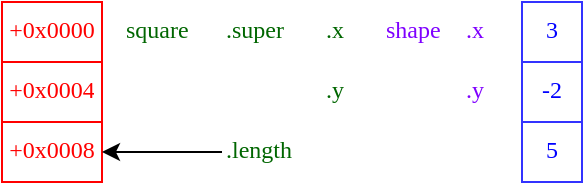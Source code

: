 <mxfile version="20.2.3" type="device"><diagram id="ccuTXYl8f3hUiT9qmb4R" name="第 1 页"><mxGraphModel dx="452" dy="296" grid="1" gridSize="10" guides="1" tooltips="1" connect="1" arrows="1" fold="1" page="1" pageScale="1" pageWidth="1169" pageHeight="827" math="0" shadow="0"><root><mxCell id="0"/><mxCell id="1" parent="0"/><mxCell id="AClDeT-y74-xqHy3yloX-31" value="" style="shape=table;html=1;whiteSpace=wrap;startSize=0;container=1;collapsible=0;childLayout=tableLayout;fontFamily=consolas;verticalAlign=top;align=center;fontColor=#FF0000;strokeColor=#FF0000;fillColor=none;" vertex="1" parent="1"><mxGeometry x="230" y="150" width="50" height="90" as="geometry"/></mxCell><mxCell id="AClDeT-y74-xqHy3yloX-44" style="shape=tableRow;horizontal=0;startSize=0;swimlaneHead=0;swimlaneBody=0;top=0;left=0;bottom=0;right=0;collapsible=0;dropTarget=0;fillColor=none;points=[[0,0.5],[1,0.5]];portConstraint=eastwest;fontFamily=consolas;verticalAlign=top;align=center;fontColor=#FF0000;strokeColor=#FF0000;" vertex="1" parent="AClDeT-y74-xqHy3yloX-31"><mxGeometry width="50" height="30" as="geometry"/></mxCell><mxCell id="AClDeT-y74-xqHy3yloX-45" value="&lt;font face=&quot;consolas&quot;&gt;+0x0000&lt;/font&gt;" style="shape=partialRectangle;html=1;whiteSpace=wrap;connectable=0;fillColor=none;top=0;left=0;bottom=0;right=0;overflow=hidden;fontFamily=consolas;verticalAlign=top;align=center;fontColor=#FF0000;strokeColor=#FF0000;" vertex="1" parent="AClDeT-y74-xqHy3yloX-44"><mxGeometry width="50" height="30" as="geometry"><mxRectangle width="50" height="30" as="alternateBounds"/></mxGeometry></mxCell><mxCell id="AClDeT-y74-xqHy3yloX-32" value="" style="shape=tableRow;horizontal=0;startSize=0;swimlaneHead=0;swimlaneBody=0;top=0;left=0;bottom=0;right=0;collapsible=0;dropTarget=0;fillColor=none;points=[[0,0.5],[1,0.5]];portConstraint=eastwest;fontFamily=consolas;verticalAlign=top;align=center;fontColor=#FF0000;strokeColor=#FF0000;" vertex="1" parent="AClDeT-y74-xqHy3yloX-31"><mxGeometry y="30" width="50" height="30" as="geometry"/></mxCell><mxCell id="AClDeT-y74-xqHy3yloX-33" value="+0x0004" style="shape=partialRectangle;html=1;whiteSpace=wrap;connectable=0;fillColor=none;top=0;left=0;bottom=0;right=0;overflow=hidden;fontFamily=consolas;verticalAlign=top;align=center;fontColor=#FF0000;strokeColor=#FF0000;" vertex="1" parent="AClDeT-y74-xqHy3yloX-32"><mxGeometry width="50" height="30" as="geometry"><mxRectangle width="50" height="30" as="alternateBounds"/></mxGeometry></mxCell><mxCell id="AClDeT-y74-xqHy3yloX-36" value="" style="shape=tableRow;horizontal=0;startSize=0;swimlaneHead=0;swimlaneBody=0;top=0;left=0;bottom=0;right=0;collapsible=0;dropTarget=0;fillColor=none;points=[[0,0.5],[1,0.5]];portConstraint=eastwest;fontFamily=consolas;verticalAlign=top;align=center;fontColor=#FF0000;strokeColor=#FF0000;" vertex="1" parent="AClDeT-y74-xqHy3yloX-31"><mxGeometry y="60" width="50" height="30" as="geometry"/></mxCell><mxCell id="AClDeT-y74-xqHy3yloX-37" value="+0x0008" style="shape=partialRectangle;html=1;whiteSpace=wrap;connectable=0;fillColor=none;top=0;left=0;bottom=0;right=0;overflow=hidden;fontFamily=consolas;verticalAlign=top;align=center;fontColor=#FF0000;strokeColor=#FF0000;" vertex="1" parent="AClDeT-y74-xqHy3yloX-36"><mxGeometry width="50" height="30" as="geometry"><mxRectangle width="50" height="30" as="alternateBounds"/></mxGeometry></mxCell><mxCell id="AClDeT-y74-xqHy3yloX-73" value="" style="shape=waypoint;sketch=0;size=6;pointerEvents=1;points=[];fillColor=none;resizable=0;rotatable=0;perimeter=centerPerimeter;snapToPoint=1;fontFamily=Helvetica;fontSize=12;fontColor=default;startSize=0;strokeColor=default;html=1;" vertex="1" parent="AClDeT-y74-xqHy3yloX-36"><mxGeometry x="50" width="NaN" height="30" as="geometry"><mxRectangle width="NaN" height="30" as="alternateBounds"/></mxGeometry></mxCell><mxCell id="AClDeT-y74-xqHy3yloX-74" value="" style="edgeStyle=orthogonalEdgeStyle;rounded=0;orthogonalLoop=1;jettySize=auto;html=1;fontFamily=Helvetica;fontSize=12;fontColor=default;startSize=0;" edge="1" parent="1" source="AClDeT-y74-xqHy3yloX-66" target="AClDeT-y74-xqHy3yloX-73"><mxGeometry relative="1" as="geometry"/></mxCell><mxCell id="AClDeT-y74-xqHy3yloX-80" value="" style="shape=table;html=1;whiteSpace=wrap;startSize=0;container=1;collapsible=0;childLayout=tableLayout;fontFamily=consolas;verticalAlign=top;align=center;fontColor=#0000FF;strokeColor=#3333FF;fillColor=none;" vertex="1" parent="1"><mxGeometry x="490" y="150" width="30" height="90" as="geometry"/></mxCell><mxCell id="AClDeT-y74-xqHy3yloX-81" style="shape=tableRow;horizontal=0;startSize=0;swimlaneHead=0;swimlaneBody=0;top=0;left=0;bottom=0;right=0;collapsible=0;dropTarget=0;fillColor=none;points=[[0,0.5],[1,0.5]];portConstraint=eastwest;fontFamily=consolas;verticalAlign=top;align=center;fontColor=#0000FF;strokeColor=#0000FF;" vertex="1" parent="AClDeT-y74-xqHy3yloX-80"><mxGeometry width="30" height="30" as="geometry"/></mxCell><mxCell id="AClDeT-y74-xqHy3yloX-82" value="3" style="shape=partialRectangle;html=1;whiteSpace=wrap;connectable=0;fillColor=none;top=0;left=0;bottom=0;right=0;overflow=hidden;fontFamily=consolas;verticalAlign=top;align=center;fontColor=#0000FF;strokeColor=#0000FF;" vertex="1" parent="AClDeT-y74-xqHy3yloX-81"><mxGeometry width="30" height="30" as="geometry"><mxRectangle width="30" height="30" as="alternateBounds"/></mxGeometry></mxCell><mxCell id="AClDeT-y74-xqHy3yloX-83" value="" style="shape=tableRow;horizontal=0;startSize=0;swimlaneHead=0;swimlaneBody=0;top=0;left=0;bottom=0;right=0;collapsible=0;dropTarget=0;fillColor=none;points=[[0,0.5],[1,0.5]];portConstraint=eastwest;fontFamily=consolas;verticalAlign=top;align=center;fontColor=#0000FF;strokeColor=#0000FF;" vertex="1" parent="AClDeT-y74-xqHy3yloX-80"><mxGeometry y="30" width="30" height="30" as="geometry"/></mxCell><mxCell id="AClDeT-y74-xqHy3yloX-84" value="-2" style="shape=partialRectangle;html=1;whiteSpace=wrap;connectable=0;fillColor=none;top=0;left=0;bottom=0;right=0;overflow=hidden;fontFamily=consolas;verticalAlign=top;align=center;fontColor=#0000FF;strokeColor=#0000FF;" vertex="1" parent="AClDeT-y74-xqHy3yloX-83"><mxGeometry width="30" height="30" as="geometry"><mxRectangle width="30" height="30" as="alternateBounds"/></mxGeometry></mxCell><mxCell id="AClDeT-y74-xqHy3yloX-85" value="" style="shape=tableRow;horizontal=0;startSize=0;swimlaneHead=0;swimlaneBody=0;top=0;left=0;bottom=0;right=0;collapsible=0;dropTarget=0;fillColor=none;points=[[0,0.5],[1,0.5]];portConstraint=eastwest;fontFamily=consolas;verticalAlign=top;align=center;fontColor=#0000FF;strokeColor=#0000FF;" vertex="1" parent="AClDeT-y74-xqHy3yloX-80"><mxGeometry y="60" width="30" height="30" as="geometry"/></mxCell><mxCell id="AClDeT-y74-xqHy3yloX-86" value="5" style="shape=partialRectangle;html=1;whiteSpace=wrap;connectable=0;fillColor=none;top=0;left=0;bottom=0;right=0;overflow=hidden;fontFamily=consolas;verticalAlign=top;align=center;fontColor=#0000FF;strokeColor=#0000FF;" vertex="1" parent="AClDeT-y74-xqHy3yloX-85"><mxGeometry width="30" height="30" as="geometry"><mxRectangle width="30" height="30" as="alternateBounds"/></mxGeometry></mxCell><mxCell id="AClDeT-y74-xqHy3yloX-87" value="" style="shape=waypoint;sketch=0;size=6;pointerEvents=1;points=[];fillColor=none;resizable=0;rotatable=0;perimeter=centerPerimeter;snapToPoint=1;fontFamily=Helvetica;fontSize=12;fontColor=default;startSize=0;strokeColor=default;html=1;" vertex="1" parent="AClDeT-y74-xqHy3yloX-85"><mxGeometry x="30" width="NaN" height="30" as="geometry"><mxRectangle width="NaN" height="30" as="alternateBounds"/></mxGeometry></mxCell><mxCell id="AClDeT-y74-xqHy3yloX-94" value="" style="group;fontColor=#00E600;" vertex="1" connectable="0" parent="1"><mxGeometry x="290" y="150" width="120" height="90" as="geometry"/></mxCell><mxCell id="AClDeT-y74-xqHy3yloX-64" value="square" style="text;html=1;strokeColor=none;fillColor=none;align=left;verticalAlign=top;whiteSpace=wrap;rounded=0;fontFamily=consolas;fontSize=12;fontColor=#006600;startSize=0;labelPosition=center;verticalLabelPosition=middle;" vertex="1" parent="AClDeT-y74-xqHy3yloX-94"><mxGeometry width="30" height="30" as="geometry"/></mxCell><mxCell id="AClDeT-y74-xqHy3yloX-65" value=".super" style="text;html=1;strokeColor=none;fillColor=none;align=left;verticalAlign=top;whiteSpace=wrap;rounded=0;fontFamily=consolas;fontSize=12;fontColor=#006600;startSize=0;labelPosition=center;verticalLabelPosition=middle;" vertex="1" parent="AClDeT-y74-xqHy3yloX-94"><mxGeometry x="50" width="50" height="30" as="geometry"/></mxCell><mxCell id="AClDeT-y74-xqHy3yloX-66" value=".length" style="text;html=1;strokeColor=none;fillColor=none;align=left;verticalAlign=top;whiteSpace=wrap;rounded=0;fontFamily=consolas;fontSize=12;fontColor=#006600;startSize=0;labelPosition=center;verticalLabelPosition=middle;" vertex="1" parent="AClDeT-y74-xqHy3yloX-94"><mxGeometry x="50" y="60" width="60" height="30" as="geometry"/></mxCell><mxCell id="AClDeT-y74-xqHy3yloX-67" value=".x" style="text;html=1;strokeColor=none;fillColor=none;align=left;verticalAlign=top;whiteSpace=wrap;rounded=0;fontFamily=consolas;fontSize=12;fontColor=#006600;startSize=0;labelPosition=center;verticalLabelPosition=middle;" vertex="1" parent="AClDeT-y74-xqHy3yloX-94"><mxGeometry x="100" width="20" height="30" as="geometry"/></mxCell><mxCell id="AClDeT-y74-xqHy3yloX-68" value=".y" style="text;html=1;strokeColor=none;fillColor=none;align=left;verticalAlign=top;whiteSpace=wrap;rounded=0;fontFamily=consolas;fontSize=12;fontColor=#006600;startSize=0;labelPosition=center;verticalLabelPosition=middle;" vertex="1" parent="AClDeT-y74-xqHy3yloX-94"><mxGeometry x="100" y="30" width="20" height="30" as="geometry"/></mxCell><mxCell id="AClDeT-y74-xqHy3yloX-95" value="" style="group" vertex="1" connectable="0" parent="1"><mxGeometry x="420" y="150" width="60" height="60" as="geometry"/></mxCell><mxCell id="AClDeT-y74-xqHy3yloX-90" value="shape" style="text;html=1;strokeColor=none;fillColor=none;align=left;verticalAlign=top;whiteSpace=wrap;rounded=0;fontFamily=consolas;fontSize=12;fontColor=#7F00FF;startSize=0;labelPosition=center;verticalLabelPosition=middle;" vertex="1" parent="AClDeT-y74-xqHy3yloX-95"><mxGeometry width="30" height="30" as="geometry"/></mxCell><mxCell id="AClDeT-y74-xqHy3yloX-92" value=".x" style="text;html=1;strokeColor=none;fillColor=none;align=left;verticalAlign=top;whiteSpace=wrap;rounded=0;fontFamily=consolas;fontSize=12;fontColor=#7F00FF;startSize=0;labelPosition=center;verticalLabelPosition=middle;" vertex="1" parent="AClDeT-y74-xqHy3yloX-95"><mxGeometry x="40" width="20" height="30" as="geometry"/></mxCell><mxCell id="AClDeT-y74-xqHy3yloX-93" value=".y" style="text;html=1;strokeColor=none;fillColor=none;align=left;verticalAlign=top;whiteSpace=wrap;rounded=0;fontFamily=consolas;fontSize=12;fontColor=#7F00FF;startSize=0;labelPosition=center;verticalLabelPosition=middle;" vertex="1" parent="AClDeT-y74-xqHy3yloX-95"><mxGeometry x="40" y="30" width="20" height="30" as="geometry"/></mxCell></root></mxGraphModel></diagram></mxfile>